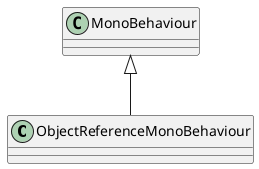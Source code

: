 @startuml
class ObjectReferenceMonoBehaviour {
}
MonoBehaviour <|-- ObjectReferenceMonoBehaviour
@enduml
